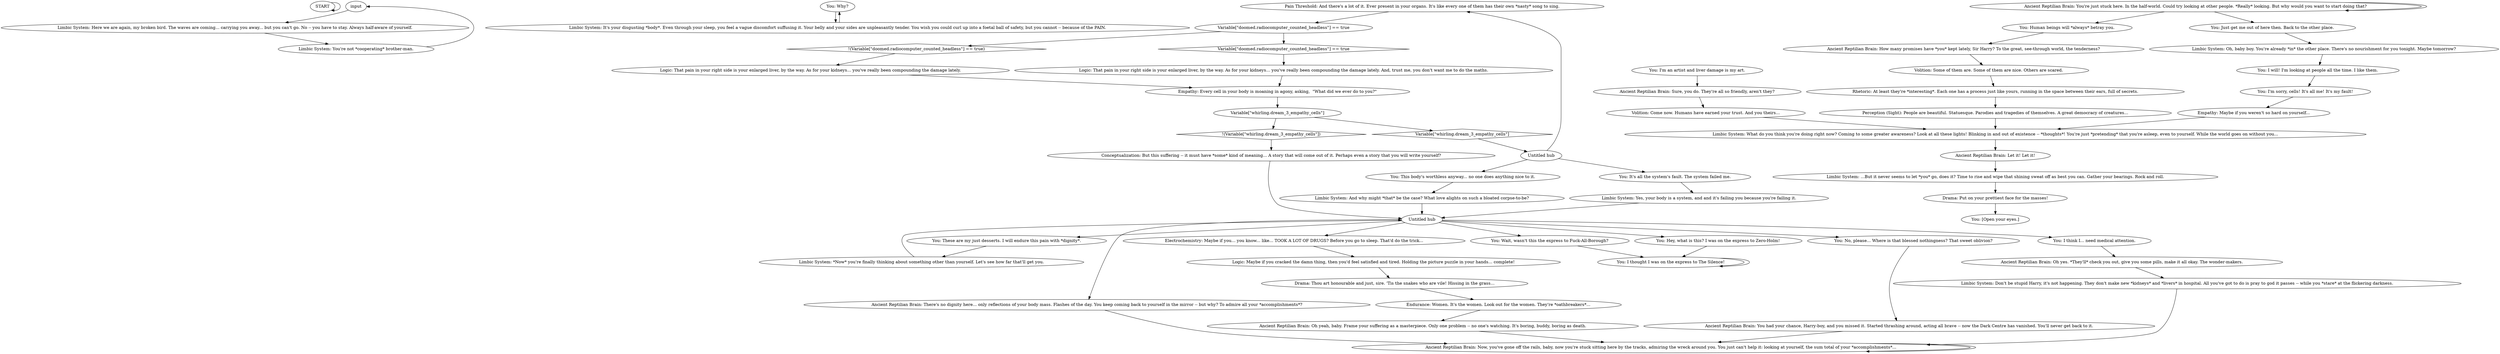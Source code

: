 # WHIRLING F2 / DREAM 3
# Ancient Reptilian Brain won't let you forget how low you've fallen.
# ==================================================
digraph G {
	  0 [label="START"];
	  1 [label="input"];
	  2 [label="You: Why?"];
	  3 [label="Pain Threshold: And there's a lot of it. Ever present in your organs. It's like every one of them has their own *nasty* song to sing."];
	  4 [label="You: I'm sorry, cells! It's all me! It's my fault!"];
	  5 [label="Ancient Reptilian Brain: Sure, you do. They're all so friendly, aren't they?"];
	  6 [label="Ancient Reptilian Brain: Oh yeah, baby. Frame your suffering as a masterpiece. Only one problem -- no one's watching. It's boring, buddy, boring as death."];
	  7 [label="Volition: Come now. Humans have earned your trust. And you theirs..."];
	  8 [label="Volition: Some of them are. Some of them are nice. Others are scared."];
	  9 [label="Drama: Thou art honourable and just, sire. 'Tis the snakes who are vile! Hissing in the grass..."];
	  10 [label="Empathy: Maybe if you weren't so hard on yourself..."];
	  11 [label="Limbic System: *Now* you're finally thinking about something other than yourself. Let's see how far that'll get you."];
	  12 [label="Ancient Reptilian Brain: There's no dignity here... only reflections of your body mass. Flashes of the day. You keep coming back to yourself in the mirror -- but why? To admire all your *accomplishments*?"];
	  13 [label="You: I thought I was on the express to The Silence!"];
	  14 [label="Ancient Reptilian Brain: Now, you've gone off the rails, baby, now you're stuck sitting here by the tracks, admiring the wreck around you. You just can't help it: looking at yourself, the sum total of your *accomplishments*..."];
	  15 [label="Ancient Reptilian Brain: You're just stuck here. In the half-world. Could try looking at other people. *Really* looking. But why would you want to start doing that?"];
	  16 [label="You: I will! I'm looking at people all the time. I like them."];
	  17 [label="Electrochemistry: Maybe if you... you know... like... TOOK A LOT OF DRUGS? Before you go to sleep. That'd do the trick..."];
	  18 [label="You: I'm an artist and liver damage is my art."];
	  19 [label="Untitled hub"];
	  20 [label="Ancient Reptilian Brain: How many promises have *you* kept lately, Sir Harry? To the great, see-through world, the tenderness?"];
	  21 [label="Perception (Sight): People are beautiful. Statuesque. Parodies and tragedies of themselves. A great democracy of creatures..."];
	  22 [label="Empathy: Every cell in your body is moaning in agony, asking,  \"What did we ever do to you?\""];
	  23 [label="Variable[\"whirling.dream_3_empathy_cells\"]"];
	  24 [label="Variable[\"whirling.dream_3_empathy_cells\"]", shape=diamond];
	  25 [label="!(Variable[\"whirling.dream_3_empathy_cells\"])", shape=diamond];
	  26 [label="Ancient Reptilian Brain: Oh yes. *They'll* check you out, give you some pills, make it all okay. The wonder-makers."];
	  27 [label="Ancient Reptilian Brain: Let it! Let it!"];
	  28 [label="Limbic System: It's your disgusting *body*. Even through your sleep, you feel a vague discomfort suffusing it. Your belly and your sides are unpleasantly tender. You wish you could curl up into a foetal ball of safety, but you cannot -- because of the PAIN."];
	  29 [label="You: These are my just desserts. I will endure this pain with *dignity*."];
	  30 [label="Drama: Put on your prettiest face for the masses!"];
	  31 [label="You: It's all the system's fault. The system failed me."];
	  32 [label="You: Human beings will *always* betray you."];
	  33 [label="You: This body's worthless anyway... no one does anything nice to it."];
	  34 [label="You: [Open your eyes.]"];
	  35 [label="Limbic System: And why might *that* be the case? What love alights on such a bloated corpse-to-be?"];
	  36 [label="Limbic System: Oh, baby boy. You're already *in* the other place. There's no nourishment for you tonight. Maybe tomorrow?"];
	  37 [label="Rhetoric: At least they're *interesting*. Each one has a process just like yours, running in the space between their ears, full of secrets."];
	  38 [label="Untitled hub"];
	  39 [label="Limbic System: Yes, your body is a system, and and it's failing you because you're failing it."];
	  40 [label="You: Wait, wasn't this the express to Fuck-All-Borough?"];
	  41 [label="You: Hey, what is this? I was on the express to Zero-Holm!"];
	  42 [label="Limbic System: You're not *cooperating* brother-man."];
	  43 [label="Limbic System: Don't be stupid Harry, it's not happening. They don't make new *kidneys* and *livers* in hospital. All you've got to do is pray to god it passes -- while you *stare* at the flickering darkness."];
	  44 [label="You: Just get me out of here then. Back to the other place."];
	  45 [label="Limbic System: ...But it never seems to let *you* go, does it? Time to rise and wipe that shining sweat off as best you can. Gather your bearings. Rock and roll."];
	  46 [label="Limbic System: Here we are again, my broken bird. The waves are coming... carrying you away... but you can't go. No -- you have to stay. Always half-aware of yourself."];
	  47 [label="Logic: That pain in your right side is your enlarged liver, by the way. As for your kidneys... you've really been compounding the damage lately."];
	  48 [label="You: No, please... Where is that blessed nothingness? That sweet oblivion?"];
	  49 [label="You: I think I... need medical attention."];
	  50 [label="Variable[\"doomed.radiocomputer_counted_headless\"] == true"];
	  51 [label="Variable[\"doomed.radiocomputer_counted_headless\"] == true", shape=diamond];
	  52 [label="!(Variable[\"doomed.radiocomputer_counted_headless\"] == true)", shape=diamond];
	  53 [label="Logic: That pain in your right side is your enlarged liver, by the way. As for your kidneys... you've really been compounding the damage lately. And, trust me, you don't want me to do the maths."];
	  54 [label="Conceptualization: But this suffering -- it must have *some* kind of meaning... A story that will come out of it. Perhaps even a story that you will write yourself?"];
	  55 [label="Logic: Maybe if you cracked the damn thing, then you'd feel satisfied and tired. Holding the picture puzzle in your hands... complete!"];
	  56 [label="Endurance: Women. It's the women. Look out for the women. They're *oathbreakers*..."];
	  57 [label="Ancient Reptilian Brain: You had your chance, Harry-boy, and you missed it. Started thrashing around, acting all brave -- now the Dark Centre has vanished. You'll never get back to it."];
	  58 [label="Limbic System: What do you think you're doing right now? Coming to some greater awareness? Look at all these lights! Blinking in and out of existence -- *thoughts*! You're just *pretending* that you're asleep, even to yourself. While the world goes on without you..."];
	  0 -> 0
	  1 -> 46
	  2 -> 28
	  3 -> 50
	  4 -> 10
	  5 -> 7
	  6 -> 14
	  7 -> 58
	  8 -> 37
	  9 -> 56
	  10 -> 58
	  11 -> 38
	  12 -> 14
	  13 -> 13
	  14 -> 14
	  15 -> 32
	  15 -> 44
	  15 -> 15
	  16 -> 4
	  17 -> 55
	  18 -> 5
	  19 -> 33
	  19 -> 3
	  19 -> 31
	  20 -> 8
	  21 -> 58
	  22 -> 23
	  23 -> 24
	  23 -> 25
	  24 -> 19
	  25 -> 54
	  26 -> 43
	  27 -> 45
	  28 -> 2
	  29 -> 11
	  30 -> 34
	  31 -> 39
	  32 -> 20
	  33 -> 35
	  35 -> 38
	  36 -> 16
	  37 -> 21
	  38 -> 40
	  38 -> 41
	  38 -> 12
	  38 -> 48
	  38 -> 17
	  38 -> 49
	  38 -> 29
	  39 -> 38
	  40 -> 13
	  41 -> 13
	  42 -> 1
	  43 -> 14
	  44 -> 36
	  45 -> 30
	  46 -> 42
	  47 -> 22
	  48 -> 57
	  49 -> 26
	  50 -> 51
	  50 -> 52
	  51 -> 53
	  52 -> 47
	  53 -> 22
	  54 -> 38
	  55 -> 9
	  56 -> 6
	  57 -> 14
	  58 -> 27
}

